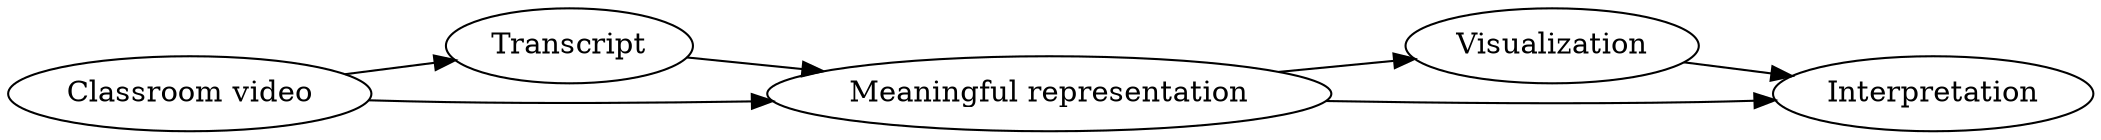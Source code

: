 digraph P {
  rankdir="LR";
  
  "Classroom video" -> "Transcript"
  "Classroom video" -> "Meaningful representation"
  "Transcript" -> "Meaningful representation"
  "Meaningful representation" -> "Visualization"
  "Meaningful representation" -> "Interpretation"
  "Visualization" -> "Interpretation"


}